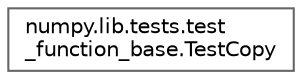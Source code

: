 digraph "Graphical Class Hierarchy"
{
 // LATEX_PDF_SIZE
  bgcolor="transparent";
  edge [fontname=Helvetica,fontsize=10,labelfontname=Helvetica,labelfontsize=10];
  node [fontname=Helvetica,fontsize=10,shape=box,height=0.2,width=0.4];
  rankdir="LR";
  Node0 [id="Node000000",label="numpy.lib.tests.test\l_function_base.TestCopy",height=0.2,width=0.4,color="grey40", fillcolor="white", style="filled",URL="$db/d62/classnumpy_1_1lib_1_1tests_1_1test__function__base_1_1TestCopy.html",tooltip=" "];
}
